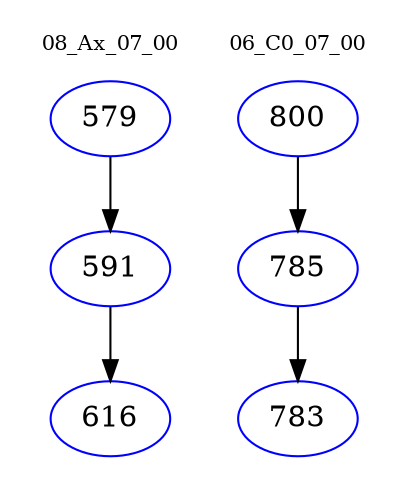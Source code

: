 digraph{
subgraph cluster_0 {
color = white
label = "08_Ax_07_00";
fontsize=10;
T0_579 [label="579", color="blue"]
T0_579 -> T0_591 [color="black"]
T0_591 [label="591", color="blue"]
T0_591 -> T0_616 [color="black"]
T0_616 [label="616", color="blue"]
}
subgraph cluster_1 {
color = white
label = "06_C0_07_00";
fontsize=10;
T1_800 [label="800", color="blue"]
T1_800 -> T1_785 [color="black"]
T1_785 [label="785", color="blue"]
T1_785 -> T1_783 [color="black"]
T1_783 [label="783", color="blue"]
}
}
